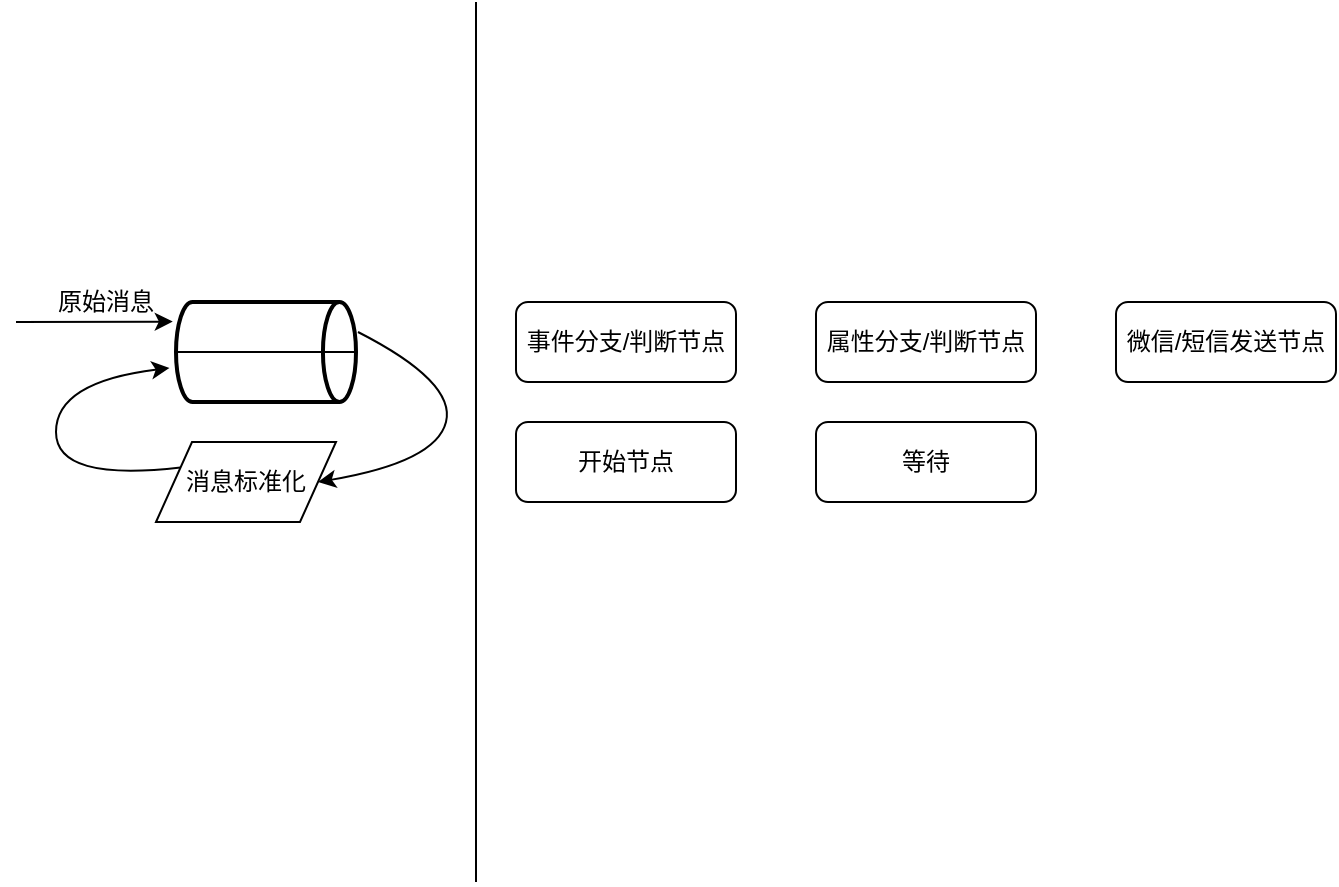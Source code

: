 <mxfile version="11.0.9" type="github"><diagram id="9rWtBTdzsgSmw_8GD8X4" name="Page-1"><mxGraphModel dx="1278" dy="550" grid="1" gridSize="10" guides="1" tooltips="1" connect="1" arrows="1" fold="1" page="1" pageScale="1" pageWidth="827" pageHeight="1169" math="0" shadow="0"><root><mxCell id="0"/><mxCell id="1" parent="0"/><mxCell id="7IMhk76XMN1lTcPp5SoK-3" value="" style="group" vertex="1" connectable="0" parent="1"><mxGeometry x="90" y="150" width="90" height="50" as="geometry"/></mxCell><mxCell id="7IMhk76XMN1lTcPp5SoK-1" value="" style="strokeWidth=2;html=1;shape=mxgraph.flowchart.direct_data;whiteSpace=wrap;" vertex="1" parent="7IMhk76XMN1lTcPp5SoK-3"><mxGeometry width="90" height="50" as="geometry"/></mxCell><mxCell id="7IMhk76XMN1lTcPp5SoK-2" value="" style="endArrow=none;html=1;exitX=0;exitY=0.5;exitDx=0;exitDy=0;exitPerimeter=0;entryX=1;entryY=0.5;entryDx=0;entryDy=0;entryPerimeter=0;" edge="1" parent="7IMhk76XMN1lTcPp5SoK-3" source="7IMhk76XMN1lTcPp5SoK-1" target="7IMhk76XMN1lTcPp5SoK-1"><mxGeometry width="50" height="50" relative="1" as="geometry"><mxPoint x="-22.5" y="200" as="sourcePoint"/><mxPoint x="67.5" y="25" as="targetPoint"/></mxGeometry></mxCell><mxCell id="7IMhk76XMN1lTcPp5SoK-5" value="消息标准化" style="shape=parallelogram;perimeter=parallelogramPerimeter;whiteSpace=wrap;html=1;" vertex="1" parent="1"><mxGeometry x="80" y="220" width="90" height="40" as="geometry"/></mxCell><mxCell id="7IMhk76XMN1lTcPp5SoK-6" value="" style="endArrow=classic;html=1;entryX=-0.018;entryY=0.196;entryDx=0;entryDy=0;entryPerimeter=0;" edge="1" parent="1" target="7IMhk76XMN1lTcPp5SoK-1"><mxGeometry width="50" height="50" relative="1" as="geometry"><mxPoint x="10" y="160" as="sourcePoint"/><mxPoint x="60" y="150" as="targetPoint"/></mxGeometry></mxCell><mxCell id="7IMhk76XMN1lTcPp5SoK-7" value="原始消息" style="text;html=1;strokeColor=none;fillColor=none;align=center;verticalAlign=middle;whiteSpace=wrap;rounded=0;" vertex="1" parent="1"><mxGeometry x="30" y="140" width="50" height="20" as="geometry"/></mxCell><mxCell id="7IMhk76XMN1lTcPp5SoK-8" value="" style="curved=1;endArrow=classic;html=1;entryX=1;entryY=0.5;entryDx=0;entryDy=0;" edge="1" parent="1" target="7IMhk76XMN1lTcPp5SoK-5"><mxGeometry width="50" height="50" relative="1" as="geometry"><mxPoint x="181" y="165" as="sourcePoint"/><mxPoint x="260" y="230" as="targetPoint"/><Array as="points"><mxPoint x="230" y="190"/><mxPoint x="220" y="230"/></Array></mxGeometry></mxCell><mxCell id="7IMhk76XMN1lTcPp5SoK-9" value="" style="curved=1;endArrow=classic;html=1;exitX=0;exitY=0.25;exitDx=0;exitDy=0;entryX=-0.036;entryY=0.66;entryDx=0;entryDy=0;entryPerimeter=0;" edge="1" parent="1" source="7IMhk76XMN1lTcPp5SoK-5" target="7IMhk76XMN1lTcPp5SoK-1"><mxGeometry width="50" height="50" relative="1" as="geometry"><mxPoint x="10" y="270" as="sourcePoint"/><mxPoint x="60" y="220" as="targetPoint"/><Array as="points"><mxPoint x="30" y="240"/><mxPoint x="30" y="190"/></Array></mxGeometry></mxCell><mxCell id="7IMhk76XMN1lTcPp5SoK-11" value="" style="endArrow=none;html=1;" edge="1" parent="1"><mxGeometry width="50" height="50" relative="1" as="geometry"><mxPoint x="240" y="440" as="sourcePoint"/><mxPoint x="240" as="targetPoint"/></mxGeometry></mxCell><mxCell id="7IMhk76XMN1lTcPp5SoK-12" value="开始节点" style="rounded=1;whiteSpace=wrap;html=1;" vertex="1" parent="1"><mxGeometry x="260" y="210" width="110" height="40" as="geometry"/></mxCell><mxCell id="7IMhk76XMN1lTcPp5SoK-13" value="事件分支/判断节点" style="rounded=1;whiteSpace=wrap;html=1;" vertex="1" parent="1"><mxGeometry x="260" y="150" width="110" height="40" as="geometry"/></mxCell><mxCell id="7IMhk76XMN1lTcPp5SoK-14" value="属性分支/判断节点" style="rounded=1;whiteSpace=wrap;html=1;" vertex="1" parent="1"><mxGeometry x="410" y="150" width="110" height="40" as="geometry"/></mxCell><mxCell id="7IMhk76XMN1lTcPp5SoK-15" value="等待" style="rounded=1;whiteSpace=wrap;html=1;" vertex="1" parent="1"><mxGeometry x="410" y="210" width="110" height="40" as="geometry"/></mxCell><mxCell id="7IMhk76XMN1lTcPp5SoK-16" value="微信/短信发送节点" style="rounded=1;whiteSpace=wrap;html=1;" vertex="1" parent="1"><mxGeometry x="560" y="150" width="110" height="40" as="geometry"/></mxCell></root></mxGraphModel></diagram></mxfile>